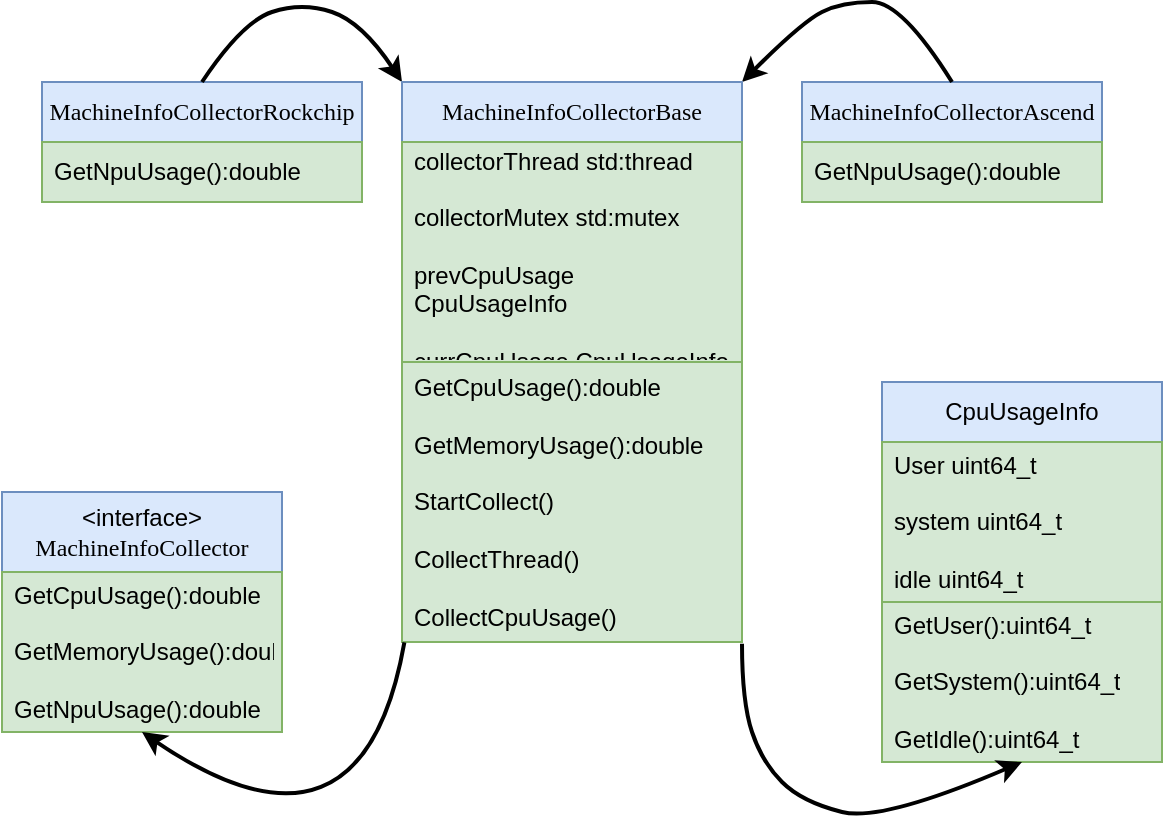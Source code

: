 <mxfile version="26.1.0">
  <diagram name="第 1 页" id="_BxO9Xz13ent66Yne161">
    <mxGraphModel dx="1000" dy="531" grid="1" gridSize="10" guides="1" tooltips="1" connect="1" arrows="1" fold="1" page="1" pageScale="1" pageWidth="827" pageHeight="1169" math="0" shadow="0">
      <root>
        <mxCell id="0" />
        <mxCell id="1" parent="0" />
        <mxCell id="bEuY-Cs-iYZ5uO4KxgSN-1" value="&lt;p class=&quot;MsoNormal&quot;&gt;&lt;span style=&quot;mso-spacerun:&#39;yes&#39;;font-family:&#39;Times New Roman&#39;;mso-fareast-font-family:宋体;&quot;&gt;MachineInfoCollectorRockchip&lt;/span&gt;&lt;/p&gt;" style="swimlane;fontStyle=0;childLayout=stackLayout;horizontal=1;startSize=30;horizontalStack=0;resizeParent=1;resizeParentMax=0;resizeLast=0;collapsible=1;marginBottom=0;whiteSpace=wrap;html=1;fontSize=12;align=center;fillColor=#dae8fc;strokeColor=#6c8ebf;" vertex="1" parent="1">
          <mxGeometry x="30" y="130" width="160" height="60" as="geometry" />
        </mxCell>
        <mxCell id="bEuY-Cs-iYZ5uO4KxgSN-2" value="GetNpuUsage():double" style="text;strokeColor=#82b366;fillColor=#d5e8d4;align=left;verticalAlign=middle;spacingLeft=4;spacingRight=4;overflow=hidden;points=[[0,0.5],[1,0.5]];portConstraint=eastwest;rotatable=0;whiteSpace=wrap;html=1;" vertex="1" parent="bEuY-Cs-iYZ5uO4KxgSN-1">
          <mxGeometry y="30" width="160" height="30" as="geometry" />
        </mxCell>
        <mxCell id="bEuY-Cs-iYZ5uO4KxgSN-5" value="&lt;p class=&quot;MsoNormal&quot;&gt;&lt;span style=&quot;mso-spacerun:&#39;yes&#39;;font-family:&#39;Times New Roman&#39;;mso-fareast-font-family:宋体;&quot;&gt;MachineInfoCollectorAscend&lt;/span&gt;&lt;/p&gt;" style="swimlane;fontStyle=0;childLayout=stackLayout;horizontal=1;startSize=30;horizontalStack=0;resizeParent=1;resizeParentMax=0;resizeLast=0;collapsible=1;marginBottom=0;whiteSpace=wrap;html=1;fontSize=12;align=center;fillColor=#dae8fc;strokeColor=#6c8ebf;" vertex="1" parent="1">
          <mxGeometry x="410" y="130" width="150" height="60" as="geometry" />
        </mxCell>
        <mxCell id="bEuY-Cs-iYZ5uO4KxgSN-6" value="GetNpuUsage():double" style="text;strokeColor=#82b366;fillColor=#d5e8d4;align=left;verticalAlign=middle;spacingLeft=4;spacingRight=4;overflow=hidden;points=[[0,0.5],[1,0.5]];portConstraint=eastwest;rotatable=0;whiteSpace=wrap;html=1;" vertex="1" parent="bEuY-Cs-iYZ5uO4KxgSN-5">
          <mxGeometry y="30" width="150" height="30" as="geometry" />
        </mxCell>
        <mxCell id="bEuY-Cs-iYZ5uO4KxgSN-17" value="" style="curved=1;endArrow=classic;html=1;rounded=0;entryX=1;entryY=0;entryDx=0;entryDy=0;exitX=0.5;exitY=0;exitDx=0;exitDy=0;strokeWidth=2;" edge="1" parent="1" source="bEuY-Cs-iYZ5uO4KxgSN-5" target="bEuY-Cs-iYZ5uO4KxgSN-7">
          <mxGeometry width="50" height="50" relative="1" as="geometry">
            <mxPoint x="390" y="260" as="sourcePoint" />
            <mxPoint x="440" y="210" as="targetPoint" />
            <Array as="points">
              <mxPoint x="460" y="90" />
              <mxPoint x="430" y="90" />
              <mxPoint x="410" y="100" />
            </Array>
          </mxGeometry>
        </mxCell>
        <mxCell id="bEuY-Cs-iYZ5uO4KxgSN-19" value="" style="curved=1;endArrow=classic;html=1;rounded=0;exitX=0.5;exitY=0;exitDx=0;exitDy=0;entryX=0;entryY=0;entryDx=0;entryDy=0;strokeWidth=2;" edge="1" parent="1" source="bEuY-Cs-iYZ5uO4KxgSN-1" target="bEuY-Cs-iYZ5uO4KxgSN-7">
          <mxGeometry width="50" height="50" relative="1" as="geometry">
            <mxPoint x="340" y="280" as="sourcePoint" />
            <mxPoint x="390" y="230" as="targetPoint" />
            <Array as="points">
              <mxPoint x="130" y="100" />
              <mxPoint x="160" y="90" />
              <mxPoint x="190" y="100" />
            </Array>
          </mxGeometry>
        </mxCell>
        <mxCell id="bEuY-Cs-iYZ5uO4KxgSN-7" value="&lt;p class=&quot;MsoNormal&quot;&gt;&lt;span style=&quot;mso-spacerun:&#39;yes&#39;;font-family:&#39;Times New Roman&#39;;mso-fareast-font-family:宋体;&quot;&gt;MachineInfoCollectorBase&lt;/span&gt;&lt;/p&gt;" style="swimlane;fontStyle=0;childLayout=stackLayout;horizontal=1;startSize=30;horizontalStack=0;resizeParent=1;resizeParentMax=0;resizeLast=0;collapsible=1;marginBottom=0;whiteSpace=wrap;html=1;container=0;fillColor=#dae8fc;strokeColor=#6c8ebf;" vertex="1" parent="1">
          <mxGeometry x="210" y="130" width="170" height="150" as="geometry">
            <mxRectangle x="200" y="150" width="170" height="50" as="alternateBounds" />
          </mxGeometry>
        </mxCell>
        <mxCell id="bEuY-Cs-iYZ5uO4KxgSN-13" value="&lt;div&gt;GetCpuUsage():double&lt;/div&gt;&lt;div&gt;&lt;br&gt;&lt;/div&gt;&lt;div&gt;GetMemoryUsage():double&lt;/div&gt;&lt;div&gt;&lt;br&gt;&lt;/div&gt;&lt;div&gt;StartCollect()&lt;/div&gt;&lt;div&gt;&lt;br&gt;&lt;/div&gt;&lt;div&gt;CollectThread()&lt;/div&gt;&lt;div&gt;&lt;br&gt;&lt;/div&gt;&lt;div&gt;CollectCpuUsage()&lt;/div&gt;" style="text;strokeColor=#82b366;fillColor=#d5e8d4;align=left;verticalAlign=middle;spacingLeft=4;spacingRight=4;overflow=hidden;points=[[0,0.5],[1,0.5]];portConstraint=eastwest;rotatable=0;whiteSpace=wrap;html=1;container=0;" vertex="1" parent="1">
          <mxGeometry x="210" y="270" width="170" height="140" as="geometry" />
        </mxCell>
        <mxCell id="bEuY-Cs-iYZ5uO4KxgSN-10" value="&lt;div&gt;collectorThread std:thread&lt;/div&gt;&lt;div&gt;&lt;br&gt;&lt;/div&gt;&lt;div&gt;collectorMutex std:mutex&lt;/div&gt;&lt;div&gt;&lt;br&gt;&lt;/div&gt;&lt;div&gt;prevCpuUsage CpuUsageInfo&lt;/div&gt;&lt;div&gt;&lt;br&gt;&lt;/div&gt;&lt;div&gt;currCpuUsage CpuUsageInfo&lt;/div&gt;" style="text;strokeColor=#82b366;fillColor=#d5e8d4;align=left;verticalAlign=middle;spacingLeft=4;spacingRight=4;overflow=hidden;points=[[0,0.5],[1,0.5]];portConstraint=eastwest;rotatable=0;whiteSpace=wrap;html=1;container=0;" vertex="1" parent="1">
          <mxGeometry x="210" y="160" width="170" height="110" as="geometry" />
        </mxCell>
        <mxCell id="bEuY-Cs-iYZ5uO4KxgSN-20" value="&lt;div&gt;&amp;lt;interface&amp;gt;&lt;/div&gt;&lt;div&gt;&lt;span style=&quot;mso-spacerun:&#39;yes&#39;;font-family:&#39;Times New Roman&#39;;mso-fareast-font-family:宋体;&quot;&gt;MachineInfoCollector&lt;/span&gt;&lt;br&gt;&lt;/div&gt;" style="swimlane;fontStyle=0;childLayout=stackLayout;horizontal=1;startSize=40;horizontalStack=0;resizeParent=1;resizeParentMax=0;resizeLast=0;collapsible=1;marginBottom=0;whiteSpace=wrap;html=1;fillColor=#dae8fc;strokeColor=#6c8ebf;" vertex="1" parent="1">
          <mxGeometry x="10" y="335" width="140" height="120" as="geometry" />
        </mxCell>
        <mxCell id="bEuY-Cs-iYZ5uO4KxgSN-21" value="&lt;div&gt;GetCpuUsage():double&lt;/div&gt;&lt;div&gt;&lt;br&gt;&lt;/div&gt;&lt;div&gt;GetMemoryUsage():double&lt;/div&gt;&lt;div&gt;&lt;br&gt;&lt;/div&gt;&lt;div&gt;GetNpuUsage():double&lt;/div&gt;" style="text;strokeColor=#82b366;fillColor=#d5e8d4;align=left;verticalAlign=middle;spacingLeft=4;spacingRight=4;overflow=hidden;points=[[0,0.5],[1,0.5]];portConstraint=eastwest;rotatable=0;whiteSpace=wrap;html=1;" vertex="1" parent="bEuY-Cs-iYZ5uO4KxgSN-20">
          <mxGeometry y="40" width="140" height="80" as="geometry" />
        </mxCell>
        <mxCell id="bEuY-Cs-iYZ5uO4KxgSN-24" value="CpuUsageInfo" style="swimlane;fontStyle=0;childLayout=stackLayout;horizontal=1;startSize=30;horizontalStack=0;resizeParent=1;resizeParentMax=0;resizeLast=0;collapsible=1;marginBottom=0;whiteSpace=wrap;html=1;fillColor=#dae8fc;strokeColor=#6c8ebf;" vertex="1" parent="1">
          <mxGeometry x="450" y="280" width="140" height="190" as="geometry" />
        </mxCell>
        <mxCell id="bEuY-Cs-iYZ5uO4KxgSN-26" value="&lt;div&gt;User uint64_t&lt;/div&gt;&lt;div&gt;&lt;br&gt;&lt;/div&gt;&lt;div&gt;system uint64_t&lt;/div&gt;&lt;div&gt;&lt;br&gt;&lt;/div&gt;&lt;div&gt;idle uint64_t&lt;/div&gt;" style="text;strokeColor=#82b366;fillColor=#d5e8d4;align=left;verticalAlign=middle;spacingLeft=4;spacingRight=4;overflow=hidden;points=[[0,0.5],[1,0.5]];portConstraint=eastwest;rotatable=0;whiteSpace=wrap;html=1;" vertex="1" parent="bEuY-Cs-iYZ5uO4KxgSN-24">
          <mxGeometry y="30" width="140" height="80" as="geometry" />
        </mxCell>
        <mxCell id="bEuY-Cs-iYZ5uO4KxgSN-27" value="&lt;div&gt;GetUser():uint64_t&lt;/div&gt;&lt;div&gt;&lt;br&gt;&lt;/div&gt;&lt;div&gt;GetSystem():uint64_t&lt;/div&gt;&lt;div&gt;&lt;br&gt;&lt;/div&gt;&lt;div&gt;GetIdle():uint64_t&lt;/div&gt;" style="text;strokeColor=#82b366;fillColor=#d5e8d4;align=left;verticalAlign=middle;spacingLeft=4;spacingRight=4;overflow=hidden;points=[[0,0.5],[1,0.5]];portConstraint=eastwest;rotatable=0;whiteSpace=wrap;html=1;" vertex="1" parent="bEuY-Cs-iYZ5uO4KxgSN-24">
          <mxGeometry y="110" width="140" height="80" as="geometry" />
        </mxCell>
        <mxCell id="bEuY-Cs-iYZ5uO4KxgSN-28" value="" style="curved=1;endArrow=classic;html=1;rounded=0;exitX=0.007;exitY=1.001;exitDx=0;exitDy=0;exitPerimeter=0;entryX=0.5;entryY=1;entryDx=0;entryDy=0;strokeWidth=2;" edge="1" parent="1" source="bEuY-Cs-iYZ5uO4KxgSN-13" target="bEuY-Cs-iYZ5uO4KxgSN-20">
          <mxGeometry width="50" height="50" relative="1" as="geometry">
            <mxPoint x="330" y="420" as="sourcePoint" />
            <mxPoint x="380" y="370" as="targetPoint" />
            <Array as="points">
              <mxPoint x="190" y="530" />
            </Array>
          </mxGeometry>
        </mxCell>
        <mxCell id="bEuY-Cs-iYZ5uO4KxgSN-29" value="" style="curved=1;endArrow=classic;html=1;rounded=0;entryX=0.5;entryY=1;entryDx=0;entryDy=0;strokeWidth=2;exitX=1.001;exitY=1.006;exitDx=0;exitDy=0;exitPerimeter=0;" edge="1" parent="1" target="bEuY-Cs-iYZ5uO4KxgSN-24">
          <mxGeometry width="50" height="50" relative="1" as="geometry">
            <mxPoint x="380.0" y="410.84" as="sourcePoint" />
            <mxPoint x="413.83" y="480" as="targetPoint" />
            <Array as="points">
              <mxPoint x="380" y="440" />
              <mxPoint x="390" y="470" />
              <mxPoint x="410" y="490" />
              <mxPoint x="450" y="500" />
            </Array>
          </mxGeometry>
        </mxCell>
      </root>
    </mxGraphModel>
  </diagram>
</mxfile>
